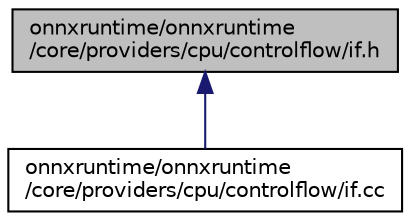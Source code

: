 digraph "onnxruntime/onnxruntime/core/providers/cpu/controlflow/if.h"
{
  edge [fontname="Helvetica",fontsize="10",labelfontname="Helvetica",labelfontsize="10"];
  node [fontname="Helvetica",fontsize="10",shape=record];
  Node68 [label="onnxruntime/onnxruntime\l/core/providers/cpu/controlflow/if.h",height=0.2,width=0.4,color="black", fillcolor="grey75", style="filled", fontcolor="black"];
  Node68 -> Node69 [dir="back",color="midnightblue",fontsize="10",style="solid",fontname="Helvetica"];
  Node69 [label="onnxruntime/onnxruntime\l/core/providers/cpu/controlflow/if.cc",height=0.2,width=0.4,color="black", fillcolor="white", style="filled",URL="$if_8cc.html"];
}
